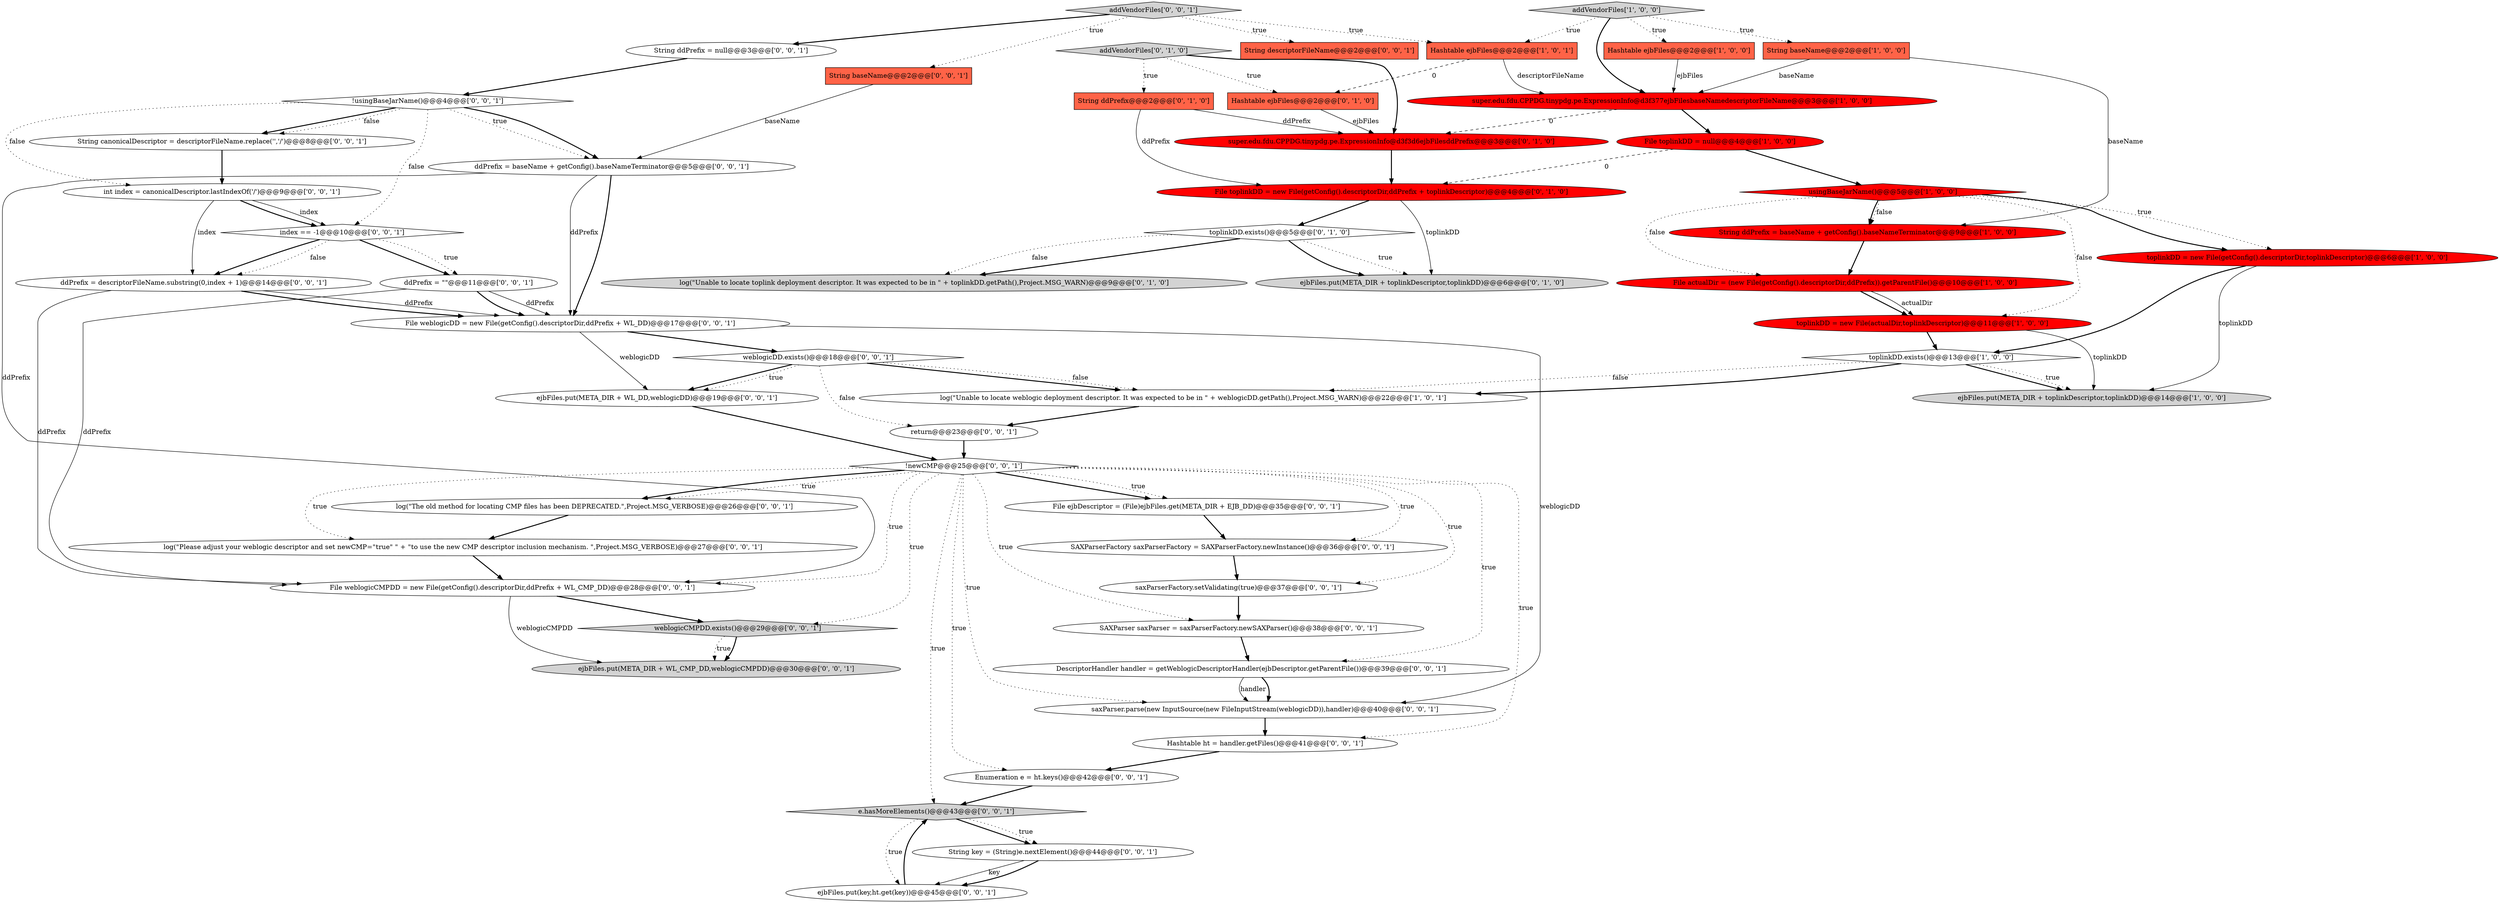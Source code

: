 digraph {
12 [style = filled, label = "File toplinkDD = null@@@4@@@['1', '0', '0']", fillcolor = red, shape = ellipse image = "AAA1AAABBB1BBB"];
43 [style = filled, label = "ejbFiles.put(META_DIR + WL_CMP_DD,weblogicCMPDD)@@@30@@@['0', '0', '1']", fillcolor = lightgray, shape = ellipse image = "AAA0AAABBB3BBB"];
49 [style = filled, label = "weblogicCMPDD.exists()@@@29@@@['0', '0', '1']", fillcolor = lightgray, shape = diamond image = "AAA0AAABBB3BBB"];
52 [style = filled, label = "SAXParser saxParser = saxParserFactory.newSAXParser()@@@38@@@['0', '0', '1']", fillcolor = white, shape = ellipse image = "AAA0AAABBB3BBB"];
9 [style = filled, label = "super.edu.fdu.CPPDG.tinypdg.pe.ExpressionInfo@d3f377ejbFilesbaseNamedescriptorFileName@@@3@@@['1', '0', '0']", fillcolor = red, shape = ellipse image = "AAA1AAABBB1BBB"];
29 [style = filled, label = "!newCMP@@@25@@@['0', '0', '1']", fillcolor = white, shape = diamond image = "AAA0AAABBB3BBB"];
8 [style = filled, label = "usingBaseJarName()@@@5@@@['1', '0', '0']", fillcolor = red, shape = diamond image = "AAA1AAABBB1BBB"];
21 [style = filled, label = "super.edu.fdu.CPPDG.tinypdg.pe.ExpressionInfo@d3f3d6ejbFilesddPrefix@@@3@@@['0', '1', '0']", fillcolor = red, shape = ellipse image = "AAA1AAABBB2BBB"];
45 [style = filled, label = "addVendorFiles['0', '0', '1']", fillcolor = lightgray, shape = diamond image = "AAA0AAABBB3BBB"];
53 [style = filled, label = "ddPrefix = baseName + getConfig().baseNameTerminator@@@5@@@['0', '0', '1']", fillcolor = white, shape = ellipse image = "AAA0AAABBB3BBB"];
16 [style = filled, label = "toplinkDD.exists()@@@5@@@['0', '1', '0']", fillcolor = white, shape = diamond image = "AAA0AAABBB2BBB"];
10 [style = filled, label = "Hashtable ejbFiles@@@2@@@['1', '0', '1']", fillcolor = tomato, shape = box image = "AAA0AAABBB1BBB"];
22 [style = filled, label = "saxParser.parse(new InputSource(new FileInputStream(weblogicDD)),handler)@@@40@@@['0', '0', '1']", fillcolor = white, shape = ellipse image = "AAA0AAABBB3BBB"];
38 [style = filled, label = "return@@@23@@@['0', '0', '1']", fillcolor = white, shape = ellipse image = "AAA0AAABBB3BBB"];
39 [style = filled, label = "String key = (String)e.nextElement()@@@44@@@['0', '0', '1']", fillcolor = white, shape = ellipse image = "AAA0AAABBB3BBB"];
51 [style = filled, label = "String canonicalDescriptor = descriptorFileName.replace('\','/')@@@8@@@['0', '0', '1']", fillcolor = white, shape = ellipse image = "AAA0AAABBB3BBB"];
28 [style = filled, label = "File ejbDescriptor = (File)ejbFiles.get(META_DIR + EJB_DD)@@@35@@@['0', '0', '1']", fillcolor = white, shape = ellipse image = "AAA0AAABBB3BBB"];
46 [style = filled, label = "String ddPrefix = null@@@3@@@['0', '0', '1']", fillcolor = white, shape = ellipse image = "AAA0AAABBB3BBB"];
17 [style = filled, label = "ejbFiles.put(META_DIR + toplinkDescriptor,toplinkDD)@@@6@@@['0', '1', '0']", fillcolor = lightgray, shape = ellipse image = "AAA0AAABBB2BBB"];
19 [style = filled, label = "addVendorFiles['0', '1', '0']", fillcolor = lightgray, shape = diamond image = "AAA0AAABBB2BBB"];
3 [style = filled, label = "toplinkDD.exists()@@@13@@@['1', '0', '0']", fillcolor = white, shape = diamond image = "AAA0AAABBB1BBB"];
11 [style = filled, label = "log(\"Unable to locate weblogic deployment descriptor. It was expected to be in \" + weblogicDD.getPath(),Project.MSG_WARN)@@@22@@@['1', '0', '1']", fillcolor = white, shape = ellipse image = "AAA0AAABBB1BBB"];
25 [style = filled, label = "String baseName@@@2@@@['0', '0', '1']", fillcolor = tomato, shape = box image = "AAA0AAABBB3BBB"];
33 [style = filled, label = "weblogicDD.exists()@@@18@@@['0', '0', '1']", fillcolor = white, shape = diamond image = "AAA0AAABBB3BBB"];
13 [style = filled, label = "File actualDir = (new File(getConfig().descriptorDir,ddPrefix)).getParentFile()@@@10@@@['1', '0', '0']", fillcolor = red, shape = ellipse image = "AAA1AAABBB1BBB"];
37 [style = filled, label = "ejbFiles.put(key,ht.get(key))@@@45@@@['0', '0', '1']", fillcolor = white, shape = ellipse image = "AAA0AAABBB3BBB"];
6 [style = filled, label = "String baseName@@@2@@@['1', '0', '0']", fillcolor = tomato, shape = box image = "AAA0AAABBB1BBB"];
50 [style = filled, label = "!usingBaseJarName()@@@4@@@['0', '0', '1']", fillcolor = white, shape = diamond image = "AAA0AAABBB3BBB"];
34 [style = filled, label = "saxParserFactory.setValidating(true)@@@37@@@['0', '0', '1']", fillcolor = white, shape = ellipse image = "AAA0AAABBB3BBB"];
5 [style = filled, label = "String ddPrefix = baseName + getConfig().baseNameTerminator@@@9@@@['1', '0', '0']", fillcolor = red, shape = ellipse image = "AAA1AAABBB1BBB"];
4 [style = filled, label = "ejbFiles.put(META_DIR + toplinkDescriptor,toplinkDD)@@@14@@@['1', '0', '0']", fillcolor = lightgray, shape = ellipse image = "AAA0AAABBB1BBB"];
36 [style = filled, label = "log(\"The old method for locating CMP files has been DEPRECATED.\",Project.MSG_VERBOSE)@@@26@@@['0', '0', '1']", fillcolor = white, shape = ellipse image = "AAA0AAABBB3BBB"];
30 [style = filled, label = "SAXParserFactory saxParserFactory = SAXParserFactory.newInstance()@@@36@@@['0', '0', '1']", fillcolor = white, shape = ellipse image = "AAA0AAABBB3BBB"];
18 [style = filled, label = "Hashtable ejbFiles@@@2@@@['0', '1', '0']", fillcolor = tomato, shape = box image = "AAA1AAABBB2BBB"];
2 [style = filled, label = "toplinkDD = new File(getConfig().descriptorDir,toplinkDescriptor)@@@6@@@['1', '0', '0']", fillcolor = red, shape = ellipse image = "AAA1AAABBB1BBB"];
41 [style = filled, label = "int index = canonicalDescriptor.lastIndexOf('/')@@@9@@@['0', '0', '1']", fillcolor = white, shape = ellipse image = "AAA0AAABBB3BBB"];
15 [style = filled, label = "File toplinkDD = new File(getConfig().descriptorDir,ddPrefix + toplinkDescriptor)@@@4@@@['0', '1', '0']", fillcolor = red, shape = ellipse image = "AAA1AAABBB2BBB"];
44 [style = filled, label = "Enumeration e = ht.keys()@@@42@@@['0', '0', '1']", fillcolor = white, shape = ellipse image = "AAA0AAABBB3BBB"];
48 [style = filled, label = "e.hasMoreElements()@@@43@@@['0', '0', '1']", fillcolor = lightgray, shape = diamond image = "AAA0AAABBB3BBB"];
40 [style = filled, label = "ddPrefix = \"\"@@@11@@@['0', '0', '1']", fillcolor = white, shape = ellipse image = "AAA0AAABBB3BBB"];
47 [style = filled, label = "index == -1@@@10@@@['0', '0', '1']", fillcolor = white, shape = diamond image = "AAA0AAABBB3BBB"];
42 [style = filled, label = "ejbFiles.put(META_DIR + WL_DD,weblogicDD)@@@19@@@['0', '0', '1']", fillcolor = white, shape = ellipse image = "AAA0AAABBB3BBB"];
27 [style = filled, label = "File weblogicCMPDD = new File(getConfig().descriptorDir,ddPrefix + WL_CMP_DD)@@@28@@@['0', '0', '1']", fillcolor = white, shape = ellipse image = "AAA0AAABBB3BBB"];
0 [style = filled, label = "Hashtable ejbFiles@@@2@@@['1', '0', '0']", fillcolor = tomato, shape = box image = "AAA0AAABBB1BBB"];
26 [style = filled, label = "ddPrefix = descriptorFileName.substring(0,index + 1)@@@14@@@['0', '0', '1']", fillcolor = white, shape = ellipse image = "AAA0AAABBB3BBB"];
31 [style = filled, label = "String descriptorFileName@@@2@@@['0', '0', '1']", fillcolor = tomato, shape = box image = "AAA0AAABBB3BBB"];
23 [style = filled, label = "DescriptorHandler handler = getWeblogicDescriptorHandler(ejbDescriptor.getParentFile())@@@39@@@['0', '0', '1']", fillcolor = white, shape = ellipse image = "AAA0AAABBB3BBB"];
32 [style = filled, label = "log(\"Please adjust your weblogic descriptor and set newCMP=\"true\" \" + \"to use the new CMP descriptor inclusion mechanism. \",Project.MSG_VERBOSE)@@@27@@@['0', '0', '1']", fillcolor = white, shape = ellipse image = "AAA0AAABBB3BBB"];
14 [style = filled, label = "String ddPrefix@@@2@@@['0', '1', '0']", fillcolor = tomato, shape = box image = "AAA0AAABBB2BBB"];
1 [style = filled, label = "toplinkDD = new File(actualDir,toplinkDescriptor)@@@11@@@['1', '0', '0']", fillcolor = red, shape = ellipse image = "AAA1AAABBB1BBB"];
20 [style = filled, label = "log(\"Unable to locate toplink deployment descriptor. It was expected to be in \" + toplinkDD.getPath(),Project.MSG_WARN)@@@9@@@['0', '1', '0']", fillcolor = lightgray, shape = ellipse image = "AAA0AAABBB2BBB"];
24 [style = filled, label = "Hashtable ht = handler.getFiles()@@@41@@@['0', '0', '1']", fillcolor = white, shape = ellipse image = "AAA0AAABBB3BBB"];
7 [style = filled, label = "addVendorFiles['1', '0', '0']", fillcolor = lightgray, shape = diamond image = "AAA0AAABBB1BBB"];
35 [style = filled, label = "File weblogicDD = new File(getConfig().descriptorDir,ddPrefix + WL_DD)@@@17@@@['0', '0', '1']", fillcolor = white, shape = ellipse image = "AAA0AAABBB3BBB"];
26->35 [style = solid, label="ddPrefix"];
29->48 [style = dotted, label="true"];
21->15 [style = bold, label=""];
16->17 [style = dotted, label="true"];
41->26 [style = solid, label="index"];
29->49 [style = dotted, label="true"];
50->41 [style = dotted, label="false"];
29->23 [style = dotted, label="true"];
3->4 [style = bold, label=""];
53->35 [style = solid, label="ddPrefix"];
42->29 [style = bold, label=""];
27->49 [style = bold, label=""];
13->1 [style = bold, label=""];
48->39 [style = bold, label=""];
7->9 [style = bold, label=""];
39->37 [style = solid, label="key"];
33->11 [style = bold, label=""];
23->22 [style = bold, label=""];
14->21 [style = solid, label="ddPrefix"];
48->39 [style = dotted, label="true"];
9->21 [style = dashed, label="0"];
33->42 [style = bold, label=""];
37->48 [style = bold, label=""];
47->26 [style = bold, label=""];
26->35 [style = bold, label=""];
47->26 [style = dotted, label="false"];
18->21 [style = solid, label="ejbFiles"];
46->50 [style = bold, label=""];
29->36 [style = dotted, label="true"];
10->18 [style = dashed, label="0"];
29->36 [style = bold, label=""];
7->6 [style = dotted, label="true"];
52->23 [style = bold, label=""];
7->10 [style = dotted, label="true"];
25->53 [style = solid, label="baseName"];
28->30 [style = bold, label=""];
13->1 [style = solid, label="actualDir"];
8->13 [style = dotted, label="false"];
34->52 [style = bold, label=""];
24->44 [style = bold, label=""];
3->11 [style = bold, label=""];
50->47 [style = dotted, label="false"];
33->11 [style = dotted, label="false"];
30->34 [style = bold, label=""];
16->17 [style = bold, label=""];
29->52 [style = dotted, label="true"];
53->35 [style = bold, label=""];
6->9 [style = solid, label="baseName"];
14->15 [style = solid, label="ddPrefix"];
10->9 [style = solid, label="descriptorFileName"];
27->43 [style = solid, label="weblogicCMPDD"];
45->46 [style = bold, label=""];
16->20 [style = bold, label=""];
29->32 [style = dotted, label="true"];
45->31 [style = dotted, label="true"];
39->37 [style = bold, label=""];
26->27 [style = solid, label="ddPrefix"];
40->35 [style = bold, label=""];
47->40 [style = bold, label=""];
29->34 [style = dotted, label="true"];
8->2 [style = dotted, label="true"];
2->3 [style = bold, label=""];
19->18 [style = dotted, label="true"];
1->3 [style = bold, label=""];
32->27 [style = bold, label=""];
7->0 [style = dotted, label="true"];
41->47 [style = solid, label="index"];
29->22 [style = dotted, label="true"];
50->53 [style = dotted, label="true"];
53->27 [style = solid, label="ddPrefix"];
35->42 [style = solid, label="weblogicDD"];
29->28 [style = dotted, label="true"];
8->2 [style = bold, label=""];
12->8 [style = bold, label=""];
0->9 [style = solid, label="ejbFiles"];
6->5 [style = solid, label="baseName"];
5->13 [style = bold, label=""];
12->15 [style = dashed, label="0"];
8->5 [style = dotted, label="false"];
9->12 [style = bold, label=""];
41->47 [style = bold, label=""];
29->24 [style = dotted, label="true"];
49->43 [style = dotted, label="true"];
48->37 [style = dotted, label="true"];
19->21 [style = bold, label=""];
19->14 [style = dotted, label="true"];
11->38 [style = bold, label=""];
2->4 [style = solid, label="toplinkDD"];
45->10 [style = dotted, label="true"];
29->27 [style = dotted, label="true"];
38->29 [style = bold, label=""];
35->33 [style = bold, label=""];
3->4 [style = dotted, label="true"];
29->44 [style = dotted, label="true"];
36->32 [style = bold, label=""];
23->22 [style = solid, label="handler"];
15->16 [style = bold, label=""];
49->43 [style = bold, label=""];
1->4 [style = solid, label="toplinkDD"];
29->28 [style = bold, label=""];
40->27 [style = solid, label="ddPrefix"];
35->22 [style = solid, label="weblogicDD"];
16->20 [style = dotted, label="false"];
33->42 [style = dotted, label="true"];
8->5 [style = bold, label=""];
3->11 [style = dotted, label="false"];
44->48 [style = bold, label=""];
33->38 [style = dotted, label="false"];
50->51 [style = bold, label=""];
50->51 [style = dotted, label="false"];
45->25 [style = dotted, label="true"];
47->40 [style = dotted, label="true"];
29->30 [style = dotted, label="true"];
40->35 [style = solid, label="ddPrefix"];
22->24 [style = bold, label=""];
8->1 [style = dotted, label="false"];
51->41 [style = bold, label=""];
15->17 [style = solid, label="toplinkDD"];
50->53 [style = bold, label=""];
}
